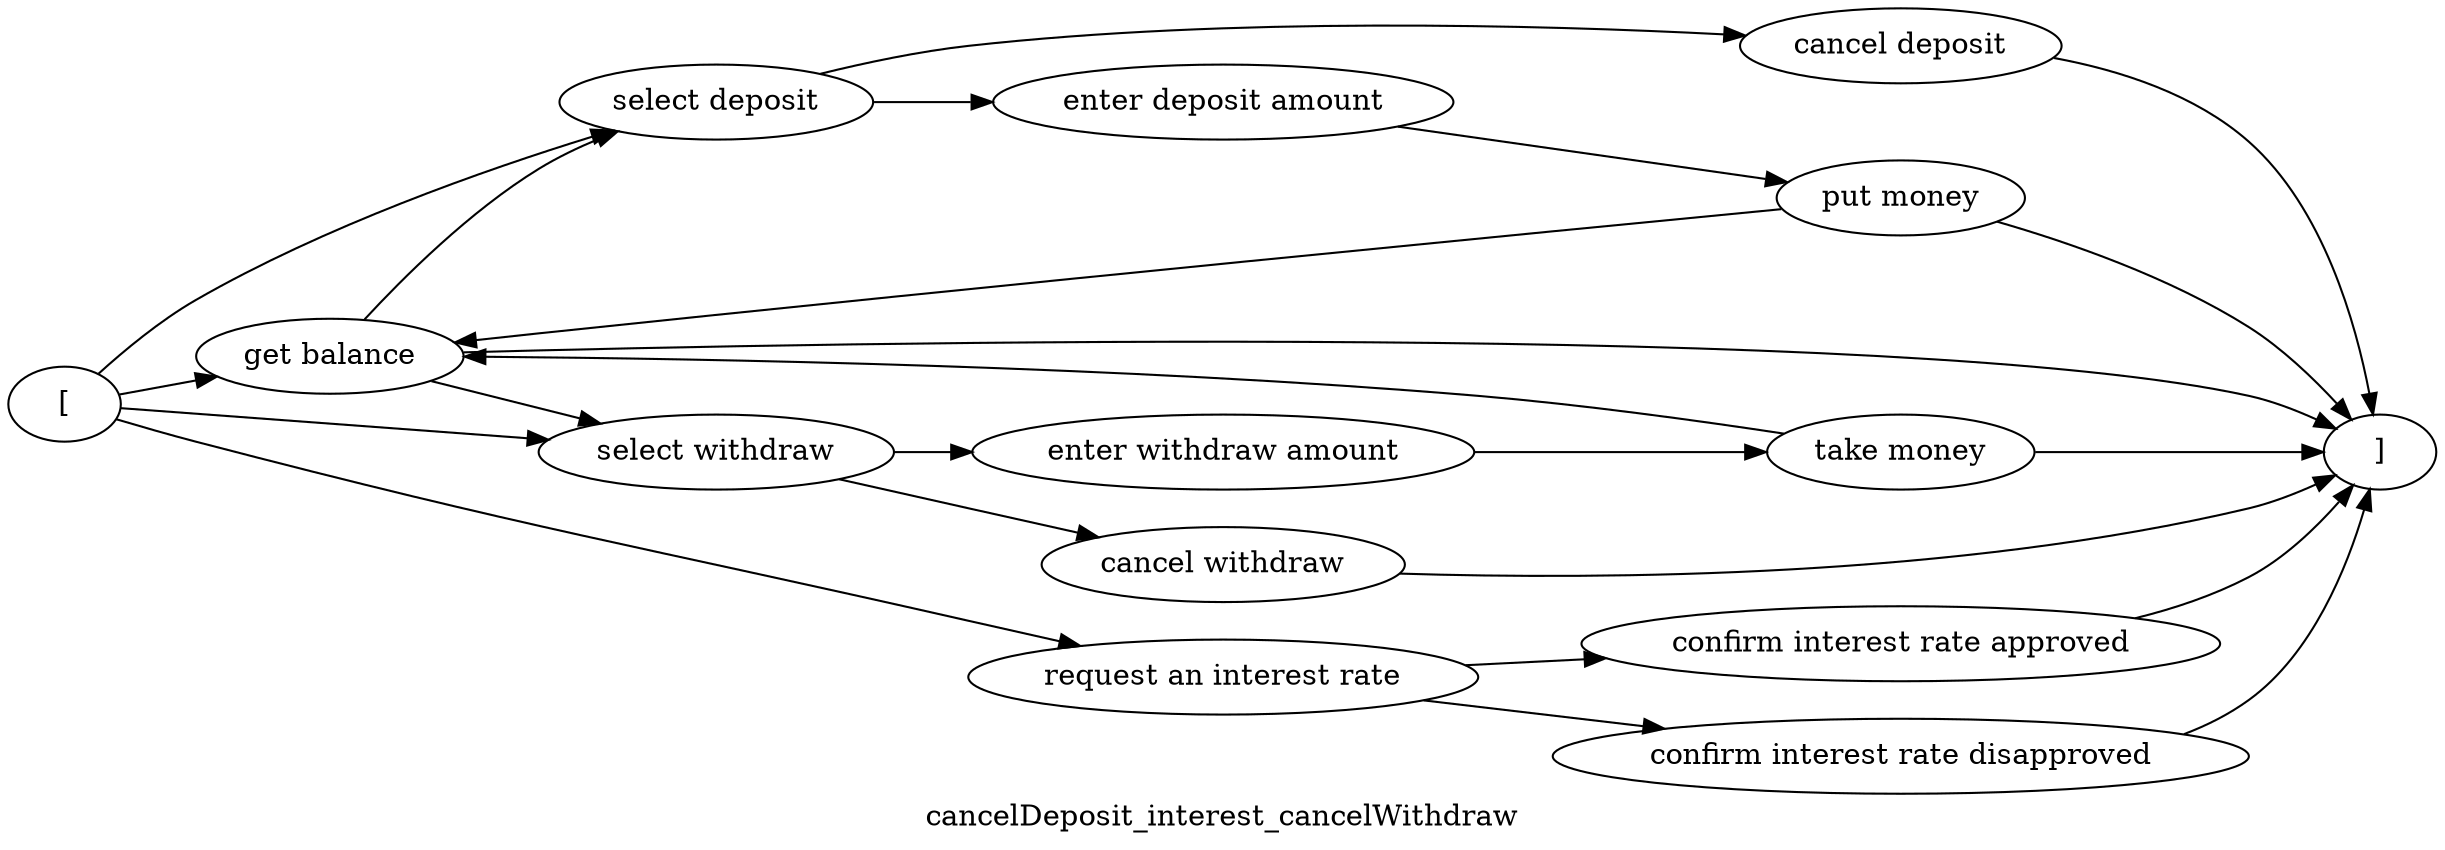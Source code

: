 digraph G {
rankdir = LR
label = "cancelDeposit_interest_cancelWithdraw";
esg13_vertex2 -> esg13_vertex1;
esg13_vertex0 -> esg13_vertex2;
esg13_vertex2 -> esg13_vertex3;
esg13_vertex0 -> esg13_vertex3;
esg13_vertex3 -> esg13_vertex4;
esg13_vertex4 -> esg13_vertex5;
esg13_vertex5 -> esg13_vertex1;
esg13_vertex5 -> esg13_vertex2;
esg13_vertex2 -> esg13_vertex6;
esg13_vertex0 -> esg13_vertex6;
esg13_vertex6 -> esg13_vertex7;
esg13_vertex7 -> esg13_vertex8;
esg13_vertex8 -> esg13_vertex1;
esg13_vertex8 -> esg13_vertex2;
esg13_vertex3 -> esg13_vertex9;
esg13_vertex9 -> esg13_vertex1;
esg13_vertex0 -> esg13_vertex10;
esg13_vertex11 -> esg13_vertex1;
esg13_vertex10 -> esg13_vertex11;
esg13_vertex10 -> esg13_vertex12;
esg13_vertex12 -> esg13_vertex1;
esg13_vertex6 -> esg13_vertex13;
esg13_vertex13 -> esg13_vertex1;
esg13_vertex2 [label = "get balance"]
esg13_vertex1 [label = "]"]
esg13_vertex0 [label = "["]
esg13_vertex3 [label = "select deposit"]
esg13_vertex4 [label = "enter deposit amount"]
esg13_vertex5 [label = "put money"]
esg13_vertex6 [label = "select withdraw"]
esg13_vertex7 [label = "enter withdraw amount"]
esg13_vertex8 [label = "take money"]
esg13_vertex9 [label = "cancel deposit"]
esg13_vertex10 [label = "request an interest rate"]
esg13_vertex11 [label = "confirm interest rate approved"]
esg13_vertex12 [label = "confirm interest rate disapproved"]
esg13_vertex13 [label = "cancel withdraw"]
}
